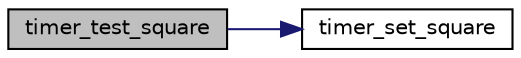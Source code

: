 digraph "timer_test_square"
{
  edge [fontname="Helvetica",fontsize="10",labelfontname="Helvetica",labelfontsize="10"];
  node [fontname="Helvetica",fontsize="10",shape=record];
  rankdir="LR";
  Node28 [label="timer_test_square",height=0.2,width=0.4,color="black", fillcolor="grey75", style="filled", fontcolor="black"];
  Node28 -> Node29 [color="midnightblue",fontsize="10",style="solid",fontname="Helvetica"];
  Node29 [label="timer_set_square",height=0.2,width=0.4,color="black", fillcolor="white", style="filled",URL="$group__timer.html#gada4efbb5c88275795526fc45f0814aa3",tooltip="Configures a timer to generate a square wave. "];
}
